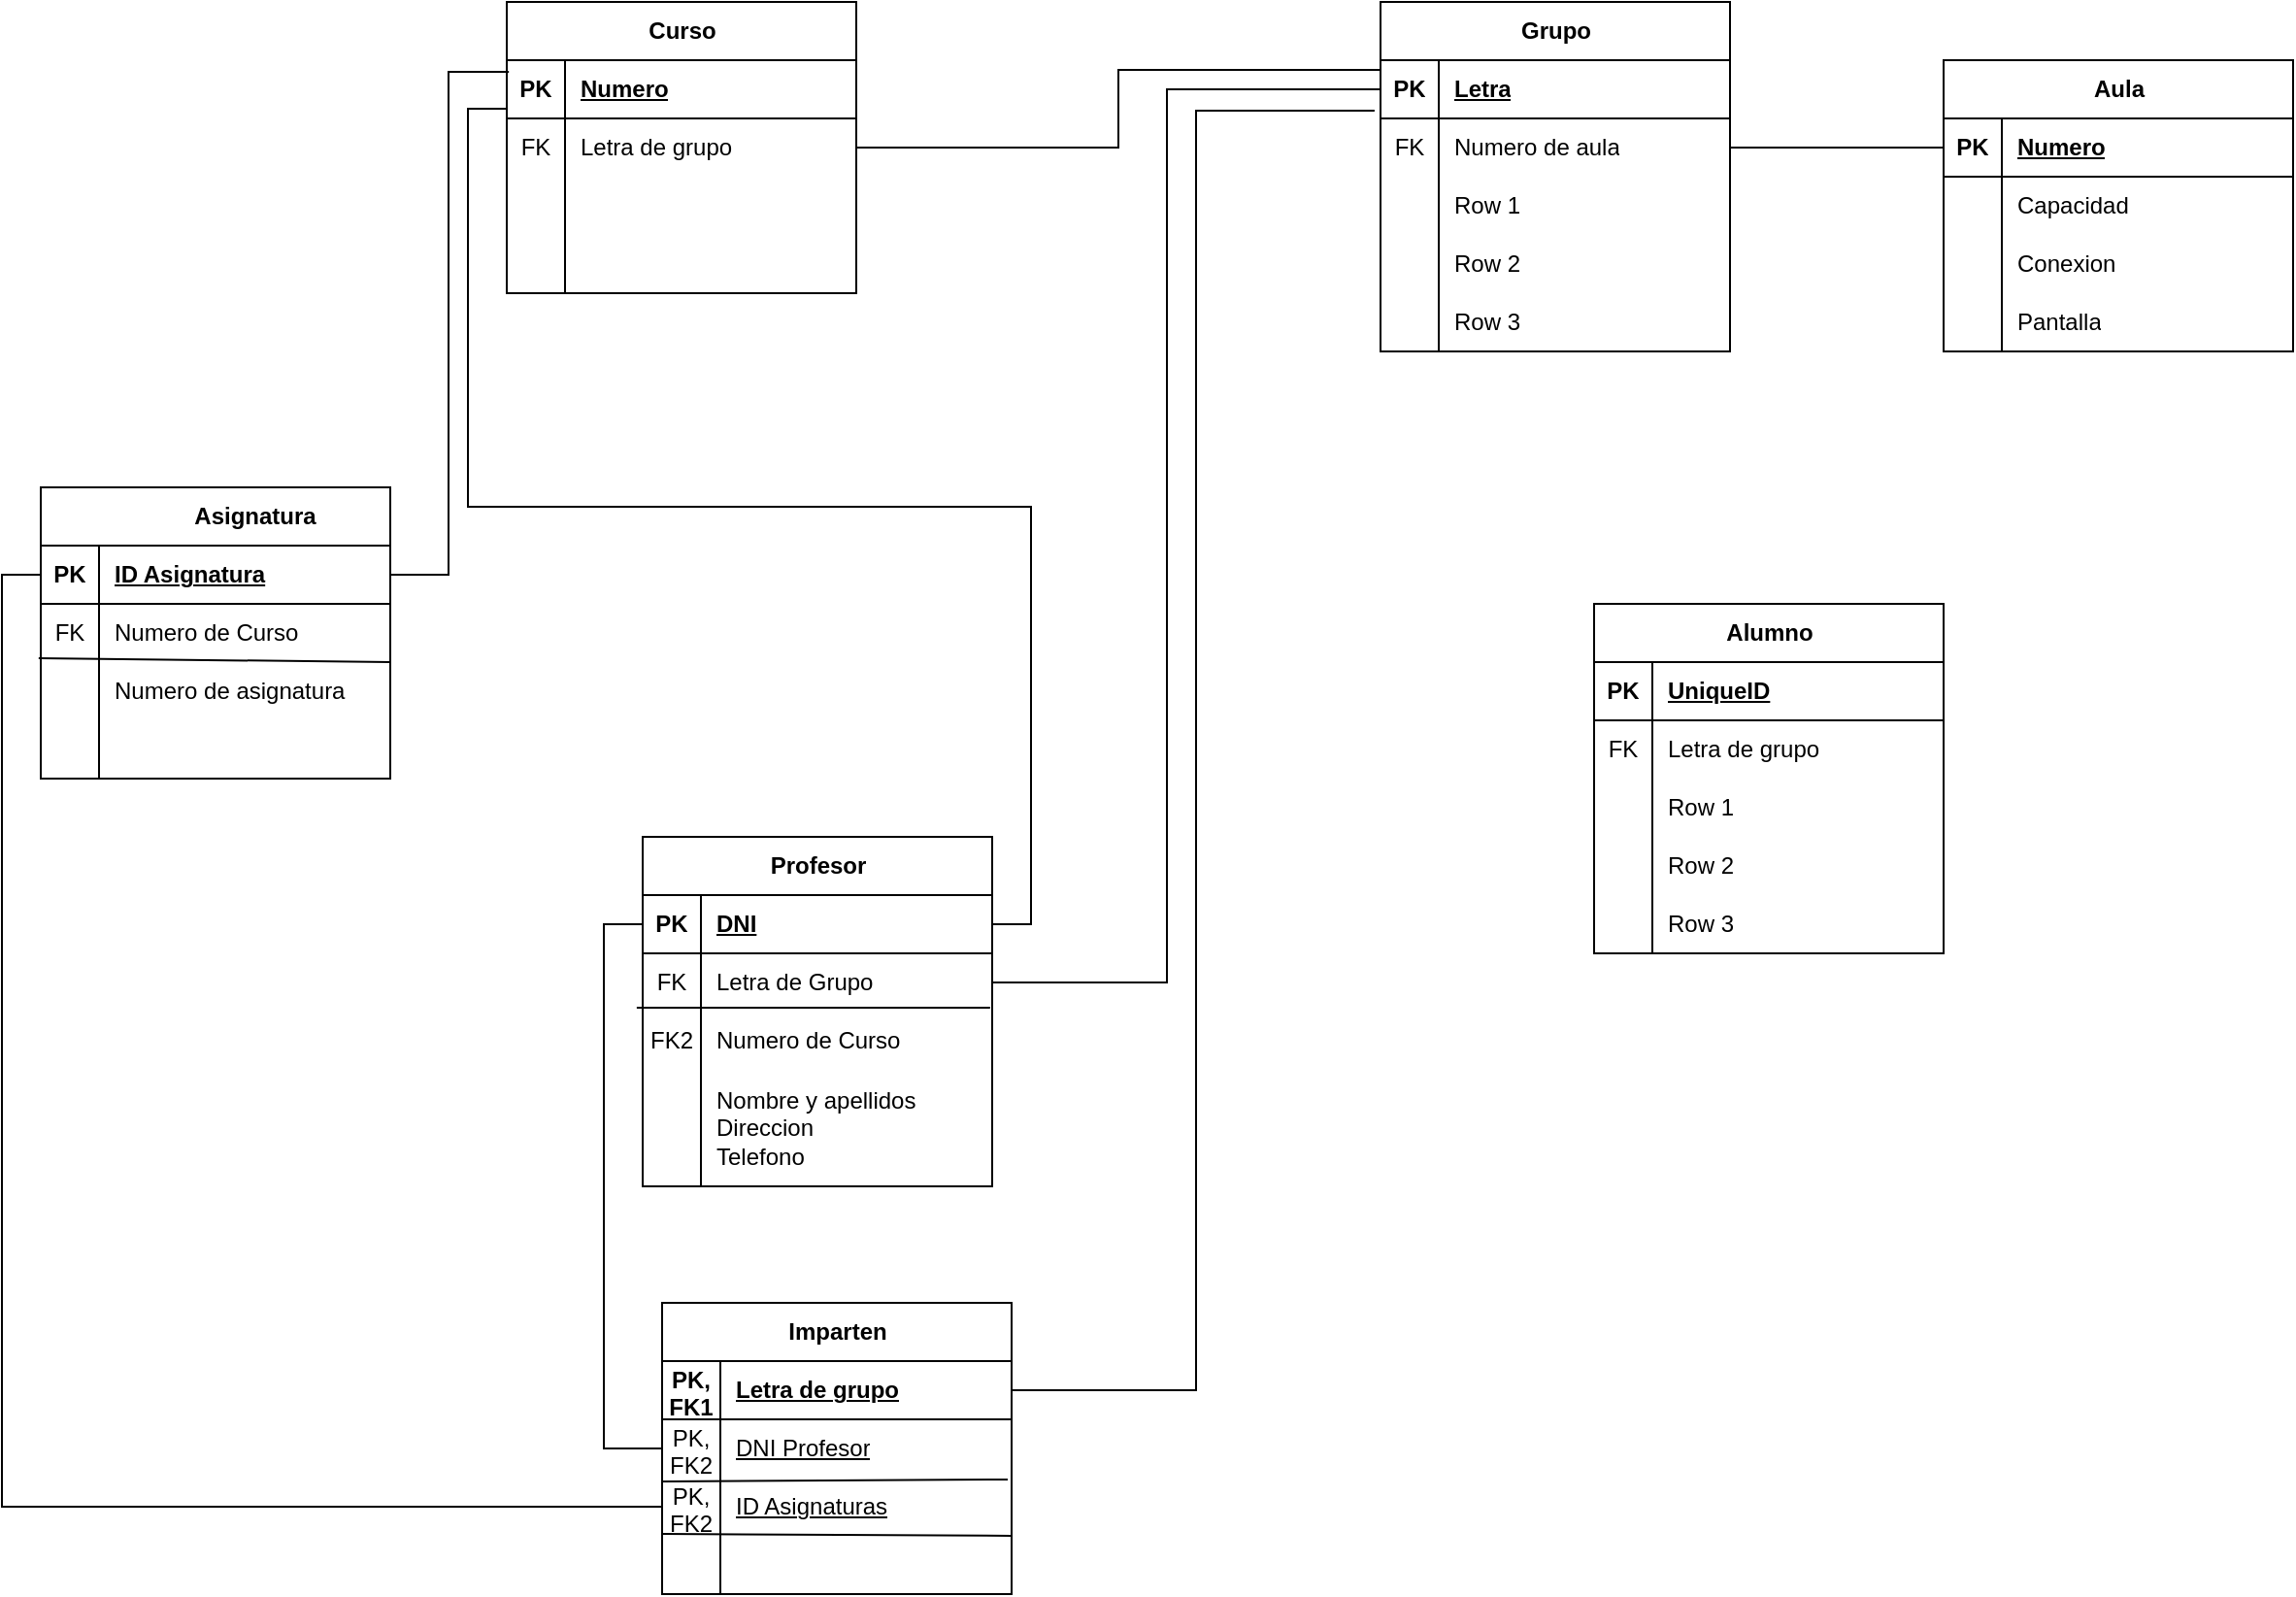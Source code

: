 <mxfile version="22.0.8" type="github">
  <diagram name="Page-1" id="klOLATzVOazu2ZO2MSHW">
    <mxGraphModel dx="1364" dy="811" grid="1" gridSize="10" guides="1" tooltips="1" connect="1" arrows="1" fold="1" page="1" pageScale="1" pageWidth="850" pageHeight="1100" math="0" shadow="0">
      <root>
        <mxCell id="0" />
        <mxCell id="1" parent="0" />
        <mxCell id="4rMpqyuq-Y3Nx8-3l62x-14" value="Curso" style="shape=table;startSize=30;container=1;collapsible=1;childLayout=tableLayout;fixedRows=1;rowLines=0;fontStyle=1;align=center;resizeLast=1;html=1;" vertex="1" parent="1">
          <mxGeometry x="310" y="100" width="180" height="150" as="geometry" />
        </mxCell>
        <mxCell id="4rMpqyuq-Y3Nx8-3l62x-15" value="" style="shape=tableRow;horizontal=0;startSize=0;swimlaneHead=0;swimlaneBody=0;fillColor=none;collapsible=0;dropTarget=0;points=[[0,0.5],[1,0.5]];portConstraint=eastwest;top=0;left=0;right=0;bottom=1;" vertex="1" parent="4rMpqyuq-Y3Nx8-3l62x-14">
          <mxGeometry y="30" width="180" height="30" as="geometry" />
        </mxCell>
        <mxCell id="4rMpqyuq-Y3Nx8-3l62x-16" value="PK" style="shape=partialRectangle;connectable=0;fillColor=none;top=0;left=0;bottom=0;right=0;fontStyle=1;overflow=hidden;whiteSpace=wrap;html=1;" vertex="1" parent="4rMpqyuq-Y3Nx8-3l62x-15">
          <mxGeometry width="30" height="30" as="geometry">
            <mxRectangle width="30" height="30" as="alternateBounds" />
          </mxGeometry>
        </mxCell>
        <mxCell id="4rMpqyuq-Y3Nx8-3l62x-17" value="Numero" style="shape=partialRectangle;connectable=0;fillColor=none;top=0;left=0;bottom=0;right=0;align=left;spacingLeft=6;fontStyle=5;overflow=hidden;whiteSpace=wrap;html=1;" vertex="1" parent="4rMpqyuq-Y3Nx8-3l62x-15">
          <mxGeometry x="30" width="150" height="30" as="geometry">
            <mxRectangle width="150" height="30" as="alternateBounds" />
          </mxGeometry>
        </mxCell>
        <mxCell id="4rMpqyuq-Y3Nx8-3l62x-18" value="" style="shape=tableRow;horizontal=0;startSize=0;swimlaneHead=0;swimlaneBody=0;fillColor=none;collapsible=0;dropTarget=0;points=[[0,0.5],[1,0.5]];portConstraint=eastwest;top=0;left=0;right=0;bottom=0;" vertex="1" parent="4rMpqyuq-Y3Nx8-3l62x-14">
          <mxGeometry y="60" width="180" height="30" as="geometry" />
        </mxCell>
        <mxCell id="4rMpqyuq-Y3Nx8-3l62x-19" value="FK" style="shape=partialRectangle;connectable=0;fillColor=none;top=0;left=0;bottom=0;right=0;editable=1;overflow=hidden;whiteSpace=wrap;html=1;" vertex="1" parent="4rMpqyuq-Y3Nx8-3l62x-18">
          <mxGeometry width="30" height="30" as="geometry">
            <mxRectangle width="30" height="30" as="alternateBounds" />
          </mxGeometry>
        </mxCell>
        <mxCell id="4rMpqyuq-Y3Nx8-3l62x-20" value="Letra de grupo" style="shape=partialRectangle;connectable=0;fillColor=none;top=0;left=0;bottom=0;right=0;align=left;spacingLeft=6;overflow=hidden;whiteSpace=wrap;html=1;" vertex="1" parent="4rMpqyuq-Y3Nx8-3l62x-18">
          <mxGeometry x="30" width="150" height="30" as="geometry">
            <mxRectangle width="150" height="30" as="alternateBounds" />
          </mxGeometry>
        </mxCell>
        <mxCell id="4rMpqyuq-Y3Nx8-3l62x-21" value="" style="shape=tableRow;horizontal=0;startSize=0;swimlaneHead=0;swimlaneBody=0;fillColor=none;collapsible=0;dropTarget=0;points=[[0,0.5],[1,0.5]];portConstraint=eastwest;top=0;left=0;right=0;bottom=0;" vertex="1" parent="4rMpqyuq-Y3Nx8-3l62x-14">
          <mxGeometry y="90" width="180" height="30" as="geometry" />
        </mxCell>
        <mxCell id="4rMpqyuq-Y3Nx8-3l62x-22" value="" style="shape=partialRectangle;connectable=0;fillColor=none;top=0;left=0;bottom=0;right=0;editable=1;overflow=hidden;whiteSpace=wrap;html=1;" vertex="1" parent="4rMpqyuq-Y3Nx8-3l62x-21">
          <mxGeometry width="30" height="30" as="geometry">
            <mxRectangle width="30" height="30" as="alternateBounds" />
          </mxGeometry>
        </mxCell>
        <mxCell id="4rMpqyuq-Y3Nx8-3l62x-23" value="" style="shape=partialRectangle;connectable=0;fillColor=none;top=0;left=0;bottom=0;right=0;align=left;spacingLeft=6;overflow=hidden;whiteSpace=wrap;html=1;" vertex="1" parent="4rMpqyuq-Y3Nx8-3l62x-21">
          <mxGeometry x="30" width="150" height="30" as="geometry">
            <mxRectangle width="150" height="30" as="alternateBounds" />
          </mxGeometry>
        </mxCell>
        <mxCell id="4rMpqyuq-Y3Nx8-3l62x-24" value="" style="shape=tableRow;horizontal=0;startSize=0;swimlaneHead=0;swimlaneBody=0;fillColor=none;collapsible=0;dropTarget=0;points=[[0,0.5],[1,0.5]];portConstraint=eastwest;top=0;left=0;right=0;bottom=0;" vertex="1" parent="4rMpqyuq-Y3Nx8-3l62x-14">
          <mxGeometry y="120" width="180" height="30" as="geometry" />
        </mxCell>
        <mxCell id="4rMpqyuq-Y3Nx8-3l62x-25" value="" style="shape=partialRectangle;connectable=0;fillColor=none;top=0;left=0;bottom=0;right=0;editable=1;overflow=hidden;whiteSpace=wrap;html=1;" vertex="1" parent="4rMpqyuq-Y3Nx8-3l62x-24">
          <mxGeometry width="30" height="30" as="geometry">
            <mxRectangle width="30" height="30" as="alternateBounds" />
          </mxGeometry>
        </mxCell>
        <mxCell id="4rMpqyuq-Y3Nx8-3l62x-26" value="" style="shape=partialRectangle;connectable=0;fillColor=none;top=0;left=0;bottom=0;right=0;align=left;spacingLeft=6;overflow=hidden;whiteSpace=wrap;html=1;" vertex="1" parent="4rMpqyuq-Y3Nx8-3l62x-24">
          <mxGeometry x="30" width="150" height="30" as="geometry">
            <mxRectangle width="150" height="30" as="alternateBounds" />
          </mxGeometry>
        </mxCell>
        <mxCell id="4rMpqyuq-Y3Nx8-3l62x-1" value="&lt;blockquote style=&quot;margin: 0 0 0 40px; border: none; padding: 0px;&quot;&gt;Asignatura&lt;/blockquote&gt;" style="shape=table;startSize=30;container=1;collapsible=1;childLayout=tableLayout;fixedRows=1;rowLines=0;fontStyle=1;align=center;resizeLast=1;html=1;" vertex="1" parent="1">
          <mxGeometry x="70" y="350" width="180" height="150" as="geometry" />
        </mxCell>
        <mxCell id="4rMpqyuq-Y3Nx8-3l62x-2" value="" style="shape=tableRow;horizontal=0;startSize=0;swimlaneHead=0;swimlaneBody=0;fillColor=none;collapsible=0;dropTarget=0;points=[[0,0.5],[1,0.5]];portConstraint=eastwest;top=0;left=0;right=0;bottom=1;" vertex="1" parent="4rMpqyuq-Y3Nx8-3l62x-1">
          <mxGeometry y="30" width="180" height="30" as="geometry" />
        </mxCell>
        <mxCell id="4rMpqyuq-Y3Nx8-3l62x-3" value="PK" style="shape=partialRectangle;connectable=0;fillColor=none;top=0;left=0;bottom=0;right=0;fontStyle=1;overflow=hidden;whiteSpace=wrap;html=1;" vertex="1" parent="4rMpqyuq-Y3Nx8-3l62x-2">
          <mxGeometry width="30" height="30" as="geometry">
            <mxRectangle width="30" height="30" as="alternateBounds" />
          </mxGeometry>
        </mxCell>
        <mxCell id="4rMpqyuq-Y3Nx8-3l62x-4" value="ID Asignatura" style="shape=partialRectangle;connectable=0;fillColor=none;top=0;left=0;bottom=0;right=0;align=left;spacingLeft=6;fontStyle=5;overflow=hidden;whiteSpace=wrap;html=1;" vertex="1" parent="4rMpqyuq-Y3Nx8-3l62x-2">
          <mxGeometry x="30" width="150" height="30" as="geometry">
            <mxRectangle width="150" height="30" as="alternateBounds" />
          </mxGeometry>
        </mxCell>
        <mxCell id="4rMpqyuq-Y3Nx8-3l62x-5" value="" style="shape=tableRow;horizontal=0;startSize=0;swimlaneHead=0;swimlaneBody=0;fillColor=none;collapsible=0;dropTarget=0;points=[[0,0.5],[1,0.5]];portConstraint=eastwest;top=0;left=0;right=0;bottom=0;" vertex="1" parent="4rMpqyuq-Y3Nx8-3l62x-1">
          <mxGeometry y="60" width="180" height="30" as="geometry" />
        </mxCell>
        <mxCell id="4rMpqyuq-Y3Nx8-3l62x-6" value="FK" style="shape=partialRectangle;connectable=0;fillColor=none;top=0;left=0;bottom=0;right=0;editable=1;overflow=hidden;whiteSpace=wrap;html=1;" vertex="1" parent="4rMpqyuq-Y3Nx8-3l62x-5">
          <mxGeometry width="30" height="30" as="geometry">
            <mxRectangle width="30" height="30" as="alternateBounds" />
          </mxGeometry>
        </mxCell>
        <mxCell id="4rMpqyuq-Y3Nx8-3l62x-7" value="Numero de Curso" style="shape=partialRectangle;connectable=0;fillColor=none;top=0;left=0;bottom=0;right=0;align=left;spacingLeft=6;overflow=hidden;whiteSpace=wrap;html=1;" vertex="1" parent="4rMpqyuq-Y3Nx8-3l62x-5">
          <mxGeometry x="30" width="150" height="30" as="geometry">
            <mxRectangle width="150" height="30" as="alternateBounds" />
          </mxGeometry>
        </mxCell>
        <mxCell id="4rMpqyuq-Y3Nx8-3l62x-8" value="" style="shape=tableRow;horizontal=0;startSize=0;swimlaneHead=0;swimlaneBody=0;fillColor=none;collapsible=0;dropTarget=0;points=[[0,0.5],[1,0.5]];portConstraint=eastwest;top=0;left=0;right=0;bottom=0;" vertex="1" parent="4rMpqyuq-Y3Nx8-3l62x-1">
          <mxGeometry y="90" width="180" height="30" as="geometry" />
        </mxCell>
        <mxCell id="4rMpqyuq-Y3Nx8-3l62x-9" value="" style="shape=partialRectangle;connectable=0;fillColor=none;top=0;left=0;bottom=0;right=0;editable=1;overflow=hidden;whiteSpace=wrap;html=1;" vertex="1" parent="4rMpqyuq-Y3Nx8-3l62x-8">
          <mxGeometry width="30" height="30" as="geometry">
            <mxRectangle width="30" height="30" as="alternateBounds" />
          </mxGeometry>
        </mxCell>
        <mxCell id="4rMpqyuq-Y3Nx8-3l62x-10" value="Numero de asignatura" style="shape=partialRectangle;connectable=0;fillColor=none;top=0;left=0;bottom=0;right=0;align=left;spacingLeft=6;overflow=hidden;whiteSpace=wrap;html=1;" vertex="1" parent="4rMpqyuq-Y3Nx8-3l62x-8">
          <mxGeometry x="30" width="150" height="30" as="geometry">
            <mxRectangle width="150" height="30" as="alternateBounds" />
          </mxGeometry>
        </mxCell>
        <mxCell id="4rMpqyuq-Y3Nx8-3l62x-11" value="" style="shape=tableRow;horizontal=0;startSize=0;swimlaneHead=0;swimlaneBody=0;fillColor=none;collapsible=0;dropTarget=0;points=[[0,0.5],[1,0.5]];portConstraint=eastwest;top=0;left=0;right=0;bottom=0;" vertex="1" parent="4rMpqyuq-Y3Nx8-3l62x-1">
          <mxGeometry y="120" width="180" height="30" as="geometry" />
        </mxCell>
        <mxCell id="4rMpqyuq-Y3Nx8-3l62x-12" value="" style="shape=partialRectangle;connectable=0;fillColor=none;top=0;left=0;bottom=0;right=0;editable=1;overflow=hidden;whiteSpace=wrap;html=1;" vertex="1" parent="4rMpqyuq-Y3Nx8-3l62x-11">
          <mxGeometry width="30" height="30" as="geometry">
            <mxRectangle width="30" height="30" as="alternateBounds" />
          </mxGeometry>
        </mxCell>
        <mxCell id="4rMpqyuq-Y3Nx8-3l62x-13" value="" style="shape=partialRectangle;connectable=0;fillColor=none;top=0;left=0;bottom=0;right=0;align=left;spacingLeft=6;overflow=hidden;whiteSpace=wrap;html=1;" vertex="1" parent="4rMpqyuq-Y3Nx8-3l62x-11">
          <mxGeometry x="30" width="150" height="30" as="geometry">
            <mxRectangle width="150" height="30" as="alternateBounds" />
          </mxGeometry>
        </mxCell>
        <mxCell id="4rMpqyuq-Y3Nx8-3l62x-27" value="" style="endArrow=none;html=1;rounded=0;exitX=-0.006;exitY=-0.067;exitDx=0;exitDy=0;exitPerimeter=0;entryX=1;entryY=0;entryDx=0;entryDy=0;entryPerimeter=0;" edge="1" parent="4rMpqyuq-Y3Nx8-3l62x-1" source="4rMpqyuq-Y3Nx8-3l62x-8" target="4rMpqyuq-Y3Nx8-3l62x-8">
          <mxGeometry width="50" height="50" relative="1" as="geometry">
            <mxPoint x="-140" y="-20" as="sourcePoint" />
            <mxPoint x="-90" y="-70" as="targetPoint" />
          </mxGeometry>
        </mxCell>
        <mxCell id="4rMpqyuq-Y3Nx8-3l62x-29" style="edgeStyle=orthogonalEdgeStyle;rounded=0;orthogonalLoop=1;jettySize=auto;html=1;endArrow=none;endFill=0;entryX=0.006;entryY=0.2;entryDx=0;entryDy=0;entryPerimeter=0;" edge="1" parent="1" source="4rMpqyuq-Y3Nx8-3l62x-2" target="4rMpqyuq-Y3Nx8-3l62x-15">
          <mxGeometry relative="1" as="geometry">
            <mxPoint x="150" y="120" as="targetPoint" />
          </mxGeometry>
        </mxCell>
        <mxCell id="4rMpqyuq-Y3Nx8-3l62x-30" value="Profesor" style="shape=table;startSize=30;container=1;collapsible=1;childLayout=tableLayout;fixedRows=1;rowLines=0;fontStyle=1;align=center;resizeLast=1;html=1;" vertex="1" parent="1">
          <mxGeometry x="380" y="530" width="180" height="180" as="geometry" />
        </mxCell>
        <mxCell id="4rMpqyuq-Y3Nx8-3l62x-31" value="" style="shape=tableRow;horizontal=0;startSize=0;swimlaneHead=0;swimlaneBody=0;fillColor=none;collapsible=0;dropTarget=0;points=[[0,0.5],[1,0.5]];portConstraint=eastwest;top=0;left=0;right=0;bottom=1;" vertex="1" parent="4rMpqyuq-Y3Nx8-3l62x-30">
          <mxGeometry y="30" width="180" height="30" as="geometry" />
        </mxCell>
        <mxCell id="4rMpqyuq-Y3Nx8-3l62x-32" value="PK" style="shape=partialRectangle;connectable=0;fillColor=none;top=0;left=0;bottom=0;right=0;fontStyle=1;overflow=hidden;whiteSpace=wrap;html=1;" vertex="1" parent="4rMpqyuq-Y3Nx8-3l62x-31">
          <mxGeometry width="30" height="30" as="geometry">
            <mxRectangle width="30" height="30" as="alternateBounds" />
          </mxGeometry>
        </mxCell>
        <mxCell id="4rMpqyuq-Y3Nx8-3l62x-33" value="DNI" style="shape=partialRectangle;connectable=0;fillColor=none;top=0;left=0;bottom=0;right=0;align=left;spacingLeft=6;fontStyle=5;overflow=hidden;whiteSpace=wrap;html=1;" vertex="1" parent="4rMpqyuq-Y3Nx8-3l62x-31">
          <mxGeometry x="30" width="150" height="30" as="geometry">
            <mxRectangle width="150" height="30" as="alternateBounds" />
          </mxGeometry>
        </mxCell>
        <mxCell id="4rMpqyuq-Y3Nx8-3l62x-34" value="" style="shape=tableRow;horizontal=0;startSize=0;swimlaneHead=0;swimlaneBody=0;fillColor=none;collapsible=0;dropTarget=0;points=[[0,0.5],[1,0.5]];portConstraint=eastwest;top=0;left=0;right=0;bottom=0;" vertex="1" parent="4rMpqyuq-Y3Nx8-3l62x-30">
          <mxGeometry y="60" width="180" height="30" as="geometry" />
        </mxCell>
        <mxCell id="4rMpqyuq-Y3Nx8-3l62x-35" value="FK" style="shape=partialRectangle;connectable=0;fillColor=none;top=0;left=0;bottom=0;right=0;editable=1;overflow=hidden;whiteSpace=wrap;html=1;" vertex="1" parent="4rMpqyuq-Y3Nx8-3l62x-34">
          <mxGeometry width="30" height="30" as="geometry">
            <mxRectangle width="30" height="30" as="alternateBounds" />
          </mxGeometry>
        </mxCell>
        <mxCell id="4rMpqyuq-Y3Nx8-3l62x-36" value="Letra de Grupo" style="shape=partialRectangle;connectable=0;fillColor=none;top=0;left=0;bottom=0;right=0;align=left;spacingLeft=6;overflow=hidden;whiteSpace=wrap;html=1;" vertex="1" parent="4rMpqyuq-Y3Nx8-3l62x-34">
          <mxGeometry x="30" width="150" height="30" as="geometry">
            <mxRectangle width="150" height="30" as="alternateBounds" />
          </mxGeometry>
        </mxCell>
        <mxCell id="4rMpqyuq-Y3Nx8-3l62x-37" value="" style="shape=tableRow;horizontal=0;startSize=0;swimlaneHead=0;swimlaneBody=0;fillColor=none;collapsible=0;dropTarget=0;points=[[0,0.5],[1,0.5]];portConstraint=eastwest;top=0;left=0;right=0;bottom=0;" vertex="1" parent="4rMpqyuq-Y3Nx8-3l62x-30">
          <mxGeometry y="90" width="180" height="30" as="geometry" />
        </mxCell>
        <mxCell id="4rMpqyuq-Y3Nx8-3l62x-38" value="FK2" style="shape=partialRectangle;connectable=0;fillColor=none;top=0;left=0;bottom=0;right=0;editable=1;overflow=hidden;whiteSpace=wrap;html=1;" vertex="1" parent="4rMpqyuq-Y3Nx8-3l62x-37">
          <mxGeometry width="30" height="30" as="geometry">
            <mxRectangle width="30" height="30" as="alternateBounds" />
          </mxGeometry>
        </mxCell>
        <mxCell id="4rMpqyuq-Y3Nx8-3l62x-39" value="Numero de Curso" style="shape=partialRectangle;connectable=0;fillColor=none;top=0;left=0;bottom=0;right=0;align=left;spacingLeft=6;overflow=hidden;whiteSpace=wrap;html=1;" vertex="1" parent="4rMpqyuq-Y3Nx8-3l62x-37">
          <mxGeometry x="30" width="150" height="30" as="geometry">
            <mxRectangle width="150" height="30" as="alternateBounds" />
          </mxGeometry>
        </mxCell>
        <mxCell id="4rMpqyuq-Y3Nx8-3l62x-40" value="" style="shape=tableRow;horizontal=0;startSize=0;swimlaneHead=0;swimlaneBody=0;fillColor=none;collapsible=0;dropTarget=0;points=[[0,0.5],[1,0.5]];portConstraint=eastwest;top=0;left=0;right=0;bottom=0;" vertex="1" parent="4rMpqyuq-Y3Nx8-3l62x-30">
          <mxGeometry y="120" width="180" height="60" as="geometry" />
        </mxCell>
        <mxCell id="4rMpqyuq-Y3Nx8-3l62x-41" value="" style="shape=partialRectangle;connectable=0;fillColor=none;top=0;left=0;bottom=0;right=0;editable=1;overflow=hidden;whiteSpace=wrap;html=1;" vertex="1" parent="4rMpqyuq-Y3Nx8-3l62x-40">
          <mxGeometry width="30" height="60" as="geometry">
            <mxRectangle width="30" height="60" as="alternateBounds" />
          </mxGeometry>
        </mxCell>
        <mxCell id="4rMpqyuq-Y3Nx8-3l62x-42" value="Nombre y apellidos&lt;br&gt;Direccion&lt;br style=&quot;border-color: var(--border-color);&quot;&gt;Telefono" style="shape=partialRectangle;connectable=0;fillColor=none;top=0;left=0;bottom=0;right=0;align=left;spacingLeft=6;overflow=hidden;whiteSpace=wrap;html=1;" vertex="1" parent="4rMpqyuq-Y3Nx8-3l62x-40">
          <mxGeometry x="30" width="150" height="60" as="geometry">
            <mxRectangle width="150" height="60" as="alternateBounds" />
          </mxGeometry>
        </mxCell>
        <mxCell id="4rMpqyuq-Y3Nx8-3l62x-72" value="" style="endArrow=none;html=1;rounded=0;exitX=-0.017;exitY=0.933;exitDx=0;exitDy=0;exitPerimeter=0;entryX=0.994;entryY=0.933;entryDx=0;entryDy=0;entryPerimeter=0;" edge="1" parent="4rMpqyuq-Y3Nx8-3l62x-30" source="4rMpqyuq-Y3Nx8-3l62x-34" target="4rMpqyuq-Y3Nx8-3l62x-34">
          <mxGeometry width="50" height="50" relative="1" as="geometry">
            <mxPoint x="50" y="-90" as="sourcePoint" />
            <mxPoint x="100" y="-140" as="targetPoint" />
          </mxGeometry>
        </mxCell>
        <mxCell id="4rMpqyuq-Y3Nx8-3l62x-57" style="edgeStyle=orthogonalEdgeStyle;rounded=0;orthogonalLoop=1;jettySize=auto;html=1;entryX=1;entryY=0.5;entryDx=0;entryDy=0;endArrow=none;endFill=0;exitX=0;exitY=0.833;exitDx=0;exitDy=0;exitPerimeter=0;" edge="1" parent="1" source="4rMpqyuq-Y3Nx8-3l62x-15" target="4rMpqyuq-Y3Nx8-3l62x-31">
          <mxGeometry relative="1" as="geometry">
            <mxPoint x="550" y="375" as="sourcePoint" />
          </mxGeometry>
        </mxCell>
        <mxCell id="4rMpqyuq-Y3Nx8-3l62x-58" value="Grupo" style="shape=table;startSize=30;container=1;collapsible=1;childLayout=tableLayout;fixedRows=1;rowLines=0;fontStyle=1;align=center;resizeLast=1;html=1;" vertex="1" parent="1">
          <mxGeometry x="760" y="100" width="180" height="180" as="geometry" />
        </mxCell>
        <mxCell id="4rMpqyuq-Y3Nx8-3l62x-59" value="" style="shape=tableRow;horizontal=0;startSize=0;swimlaneHead=0;swimlaneBody=0;fillColor=none;collapsible=0;dropTarget=0;points=[[0,0.5],[1,0.5]];portConstraint=eastwest;top=0;left=0;right=0;bottom=1;" vertex="1" parent="4rMpqyuq-Y3Nx8-3l62x-58">
          <mxGeometry y="30" width="180" height="30" as="geometry" />
        </mxCell>
        <mxCell id="4rMpqyuq-Y3Nx8-3l62x-60" value="PK" style="shape=partialRectangle;connectable=0;fillColor=none;top=0;left=0;bottom=0;right=0;fontStyle=1;overflow=hidden;whiteSpace=wrap;html=1;" vertex="1" parent="4rMpqyuq-Y3Nx8-3l62x-59">
          <mxGeometry width="30" height="30" as="geometry">
            <mxRectangle width="30" height="30" as="alternateBounds" />
          </mxGeometry>
        </mxCell>
        <mxCell id="4rMpqyuq-Y3Nx8-3l62x-61" value="Letra" style="shape=partialRectangle;connectable=0;fillColor=none;top=0;left=0;bottom=0;right=0;align=left;spacingLeft=6;fontStyle=5;overflow=hidden;whiteSpace=wrap;html=1;" vertex="1" parent="4rMpqyuq-Y3Nx8-3l62x-59">
          <mxGeometry x="30" width="150" height="30" as="geometry">
            <mxRectangle width="150" height="30" as="alternateBounds" />
          </mxGeometry>
        </mxCell>
        <mxCell id="4rMpqyuq-Y3Nx8-3l62x-119" value="" style="shape=tableRow;horizontal=0;startSize=0;swimlaneHead=0;swimlaneBody=0;fillColor=none;collapsible=0;dropTarget=0;points=[[0,0.5],[1,0.5]];portConstraint=eastwest;top=0;left=0;right=0;bottom=0;" vertex="1" parent="4rMpqyuq-Y3Nx8-3l62x-58">
          <mxGeometry y="60" width="180" height="30" as="geometry" />
        </mxCell>
        <mxCell id="4rMpqyuq-Y3Nx8-3l62x-120" value="FK" style="shape=partialRectangle;connectable=0;fillColor=none;top=0;left=0;bottom=0;right=0;fontStyle=0;overflow=hidden;whiteSpace=wrap;html=1;" vertex="1" parent="4rMpqyuq-Y3Nx8-3l62x-119">
          <mxGeometry width="30" height="30" as="geometry">
            <mxRectangle width="30" height="30" as="alternateBounds" />
          </mxGeometry>
        </mxCell>
        <mxCell id="4rMpqyuq-Y3Nx8-3l62x-121" value="Numero de aula" style="shape=partialRectangle;connectable=0;fillColor=none;top=0;left=0;bottom=0;right=0;align=left;spacingLeft=6;fontStyle=0;overflow=hidden;whiteSpace=wrap;html=1;" vertex="1" parent="4rMpqyuq-Y3Nx8-3l62x-119">
          <mxGeometry x="30" width="150" height="30" as="geometry">
            <mxRectangle width="150" height="30" as="alternateBounds" />
          </mxGeometry>
        </mxCell>
        <mxCell id="4rMpqyuq-Y3Nx8-3l62x-62" value="" style="shape=tableRow;horizontal=0;startSize=0;swimlaneHead=0;swimlaneBody=0;fillColor=none;collapsible=0;dropTarget=0;points=[[0,0.5],[1,0.5]];portConstraint=eastwest;top=0;left=0;right=0;bottom=0;" vertex="1" parent="4rMpqyuq-Y3Nx8-3l62x-58">
          <mxGeometry y="90" width="180" height="30" as="geometry" />
        </mxCell>
        <mxCell id="4rMpqyuq-Y3Nx8-3l62x-63" value="" style="shape=partialRectangle;connectable=0;fillColor=none;top=0;left=0;bottom=0;right=0;editable=1;overflow=hidden;whiteSpace=wrap;html=1;" vertex="1" parent="4rMpqyuq-Y3Nx8-3l62x-62">
          <mxGeometry width="30" height="30" as="geometry">
            <mxRectangle width="30" height="30" as="alternateBounds" />
          </mxGeometry>
        </mxCell>
        <mxCell id="4rMpqyuq-Y3Nx8-3l62x-64" value="Row 1" style="shape=partialRectangle;connectable=0;fillColor=none;top=0;left=0;bottom=0;right=0;align=left;spacingLeft=6;overflow=hidden;whiteSpace=wrap;html=1;" vertex="1" parent="4rMpqyuq-Y3Nx8-3l62x-62">
          <mxGeometry x="30" width="150" height="30" as="geometry">
            <mxRectangle width="150" height="30" as="alternateBounds" />
          </mxGeometry>
        </mxCell>
        <mxCell id="4rMpqyuq-Y3Nx8-3l62x-65" value="" style="shape=tableRow;horizontal=0;startSize=0;swimlaneHead=0;swimlaneBody=0;fillColor=none;collapsible=0;dropTarget=0;points=[[0,0.5],[1,0.5]];portConstraint=eastwest;top=0;left=0;right=0;bottom=0;" vertex="1" parent="4rMpqyuq-Y3Nx8-3l62x-58">
          <mxGeometry y="120" width="180" height="30" as="geometry" />
        </mxCell>
        <mxCell id="4rMpqyuq-Y3Nx8-3l62x-66" value="" style="shape=partialRectangle;connectable=0;fillColor=none;top=0;left=0;bottom=0;right=0;editable=1;overflow=hidden;whiteSpace=wrap;html=1;" vertex="1" parent="4rMpqyuq-Y3Nx8-3l62x-65">
          <mxGeometry width="30" height="30" as="geometry">
            <mxRectangle width="30" height="30" as="alternateBounds" />
          </mxGeometry>
        </mxCell>
        <mxCell id="4rMpqyuq-Y3Nx8-3l62x-67" value="Row 2" style="shape=partialRectangle;connectable=0;fillColor=none;top=0;left=0;bottom=0;right=0;align=left;spacingLeft=6;overflow=hidden;whiteSpace=wrap;html=1;" vertex="1" parent="4rMpqyuq-Y3Nx8-3l62x-65">
          <mxGeometry x="30" width="150" height="30" as="geometry">
            <mxRectangle width="150" height="30" as="alternateBounds" />
          </mxGeometry>
        </mxCell>
        <mxCell id="4rMpqyuq-Y3Nx8-3l62x-68" value="" style="shape=tableRow;horizontal=0;startSize=0;swimlaneHead=0;swimlaneBody=0;fillColor=none;collapsible=0;dropTarget=0;points=[[0,0.5],[1,0.5]];portConstraint=eastwest;top=0;left=0;right=0;bottom=0;" vertex="1" parent="4rMpqyuq-Y3Nx8-3l62x-58">
          <mxGeometry y="150" width="180" height="30" as="geometry" />
        </mxCell>
        <mxCell id="4rMpqyuq-Y3Nx8-3l62x-69" value="" style="shape=partialRectangle;connectable=0;fillColor=none;top=0;left=0;bottom=0;right=0;editable=1;overflow=hidden;whiteSpace=wrap;html=1;" vertex="1" parent="4rMpqyuq-Y3Nx8-3l62x-68">
          <mxGeometry width="30" height="30" as="geometry">
            <mxRectangle width="30" height="30" as="alternateBounds" />
          </mxGeometry>
        </mxCell>
        <mxCell id="4rMpqyuq-Y3Nx8-3l62x-70" value="Row 3" style="shape=partialRectangle;connectable=0;fillColor=none;top=0;left=0;bottom=0;right=0;align=left;spacingLeft=6;overflow=hidden;whiteSpace=wrap;html=1;" vertex="1" parent="4rMpqyuq-Y3Nx8-3l62x-68">
          <mxGeometry x="30" width="150" height="30" as="geometry">
            <mxRectangle width="150" height="30" as="alternateBounds" />
          </mxGeometry>
        </mxCell>
        <mxCell id="4rMpqyuq-Y3Nx8-3l62x-71" style="edgeStyle=orthogonalEdgeStyle;rounded=0;orthogonalLoop=1;jettySize=auto;html=1;endArrow=none;endFill=0;entryX=1;entryY=0.5;entryDx=0;entryDy=0;exitX=0;exitY=0.167;exitDx=0;exitDy=0;exitPerimeter=0;" edge="1" parent="1" source="4rMpqyuq-Y3Nx8-3l62x-59" target="4rMpqyuq-Y3Nx8-3l62x-18">
          <mxGeometry relative="1" as="geometry" />
        </mxCell>
        <mxCell id="4rMpqyuq-Y3Nx8-3l62x-73" style="edgeStyle=orthogonalEdgeStyle;rounded=0;orthogonalLoop=1;jettySize=auto;html=1;endArrow=none;endFill=0;" edge="1" parent="1" source="4rMpqyuq-Y3Nx8-3l62x-34" target="4rMpqyuq-Y3Nx8-3l62x-59">
          <mxGeometry relative="1" as="geometry">
            <Array as="points">
              <mxPoint x="650" y="605" />
              <mxPoint x="650" y="145" />
            </Array>
          </mxGeometry>
        </mxCell>
        <mxCell id="4rMpqyuq-Y3Nx8-3l62x-74" value="Imparten" style="shape=table;startSize=30;container=1;collapsible=1;childLayout=tableLayout;fixedRows=1;rowLines=0;fontStyle=1;align=center;resizeLast=1;html=1;" vertex="1" parent="1">
          <mxGeometry x="390" y="770" width="180" height="150" as="geometry" />
        </mxCell>
        <mxCell id="4rMpqyuq-Y3Nx8-3l62x-75" value="" style="shape=tableRow;horizontal=0;startSize=0;swimlaneHead=0;swimlaneBody=0;fillColor=none;collapsible=0;dropTarget=0;points=[[0,0.5],[1,0.5]];portConstraint=eastwest;top=0;left=0;right=0;bottom=1;" vertex="1" parent="4rMpqyuq-Y3Nx8-3l62x-74">
          <mxGeometry y="30" width="180" height="30" as="geometry" />
        </mxCell>
        <mxCell id="4rMpqyuq-Y3Nx8-3l62x-76" value="PK, FK1" style="shape=partialRectangle;connectable=0;fillColor=none;top=0;left=0;bottom=0;right=0;fontStyle=1;overflow=hidden;whiteSpace=wrap;html=1;" vertex="1" parent="4rMpqyuq-Y3Nx8-3l62x-75">
          <mxGeometry width="30" height="30" as="geometry">
            <mxRectangle width="30" height="30" as="alternateBounds" />
          </mxGeometry>
        </mxCell>
        <mxCell id="4rMpqyuq-Y3Nx8-3l62x-77" value="Letra de grupo" style="shape=partialRectangle;connectable=0;fillColor=none;top=0;left=0;bottom=0;right=0;align=left;spacingLeft=6;fontStyle=5;overflow=hidden;whiteSpace=wrap;html=1;" vertex="1" parent="4rMpqyuq-Y3Nx8-3l62x-75">
          <mxGeometry x="30" width="150" height="30" as="geometry">
            <mxRectangle width="150" height="30" as="alternateBounds" />
          </mxGeometry>
        </mxCell>
        <mxCell id="4rMpqyuq-Y3Nx8-3l62x-78" value="" style="shape=tableRow;horizontal=0;startSize=0;swimlaneHead=0;swimlaneBody=0;fillColor=none;collapsible=0;dropTarget=0;points=[[0,0.5],[1,0.5]];portConstraint=eastwest;top=0;left=0;right=0;bottom=0;" vertex="1" parent="4rMpqyuq-Y3Nx8-3l62x-74">
          <mxGeometry y="60" width="180" height="30" as="geometry" />
        </mxCell>
        <mxCell id="4rMpqyuq-Y3Nx8-3l62x-79" value="PK,&lt;br&gt;FK2" style="shape=partialRectangle;connectable=0;fillColor=none;top=0;left=0;bottom=0;right=0;editable=1;overflow=hidden;whiteSpace=wrap;html=1;" vertex="1" parent="4rMpqyuq-Y3Nx8-3l62x-78">
          <mxGeometry width="30" height="30" as="geometry">
            <mxRectangle width="30" height="30" as="alternateBounds" />
          </mxGeometry>
        </mxCell>
        <mxCell id="4rMpqyuq-Y3Nx8-3l62x-80" value="&lt;u&gt;DNI Profesor&lt;/u&gt;" style="shape=partialRectangle;connectable=0;fillColor=none;top=0;left=0;bottom=0;right=0;align=left;spacingLeft=6;overflow=hidden;whiteSpace=wrap;html=1;" vertex="1" parent="4rMpqyuq-Y3Nx8-3l62x-78">
          <mxGeometry x="30" width="150" height="30" as="geometry">
            <mxRectangle width="150" height="30" as="alternateBounds" />
          </mxGeometry>
        </mxCell>
        <mxCell id="4rMpqyuq-Y3Nx8-3l62x-81" value="" style="shape=tableRow;horizontal=0;startSize=0;swimlaneHead=0;swimlaneBody=0;fillColor=none;collapsible=0;dropTarget=0;points=[[0,0.5],[1,0.5]];portConstraint=eastwest;top=0;left=0;right=0;bottom=0;" vertex="1" parent="4rMpqyuq-Y3Nx8-3l62x-74">
          <mxGeometry y="90" width="180" height="30" as="geometry" />
        </mxCell>
        <mxCell id="4rMpqyuq-Y3Nx8-3l62x-82" value="PK,&lt;br&gt;FK2" style="shape=partialRectangle;connectable=0;fillColor=none;top=0;left=0;bottom=0;right=0;editable=1;overflow=hidden;whiteSpace=wrap;html=1;" vertex="1" parent="4rMpqyuq-Y3Nx8-3l62x-81">
          <mxGeometry width="30" height="30" as="geometry">
            <mxRectangle width="30" height="30" as="alternateBounds" />
          </mxGeometry>
        </mxCell>
        <mxCell id="4rMpqyuq-Y3Nx8-3l62x-83" value="&lt;u&gt;ID Asignaturas&lt;/u&gt;" style="shape=partialRectangle;connectable=0;fillColor=none;top=0;left=0;bottom=0;right=0;align=left;spacingLeft=6;overflow=hidden;whiteSpace=wrap;html=1;" vertex="1" parent="4rMpqyuq-Y3Nx8-3l62x-81">
          <mxGeometry x="30" width="150" height="30" as="geometry">
            <mxRectangle width="150" height="30" as="alternateBounds" />
          </mxGeometry>
        </mxCell>
        <mxCell id="4rMpqyuq-Y3Nx8-3l62x-84" value="" style="shape=tableRow;horizontal=0;startSize=0;swimlaneHead=0;swimlaneBody=0;fillColor=none;collapsible=0;dropTarget=0;points=[[0,0.5],[1,0.5]];portConstraint=eastwest;top=0;left=0;right=0;bottom=0;" vertex="1" parent="4rMpqyuq-Y3Nx8-3l62x-74">
          <mxGeometry y="120" width="180" height="30" as="geometry" />
        </mxCell>
        <mxCell id="4rMpqyuq-Y3Nx8-3l62x-85" value="" style="shape=partialRectangle;connectable=0;fillColor=none;top=0;left=0;bottom=0;right=0;editable=1;overflow=hidden;whiteSpace=wrap;html=1;" vertex="1" parent="4rMpqyuq-Y3Nx8-3l62x-84">
          <mxGeometry width="30" height="30" as="geometry">
            <mxRectangle width="30" height="30" as="alternateBounds" />
          </mxGeometry>
        </mxCell>
        <mxCell id="4rMpqyuq-Y3Nx8-3l62x-86" value="" style="shape=partialRectangle;connectable=0;fillColor=none;top=0;left=0;bottom=0;right=0;align=left;spacingLeft=6;overflow=hidden;whiteSpace=wrap;html=1;" vertex="1" parent="4rMpqyuq-Y3Nx8-3l62x-84">
          <mxGeometry x="30" width="150" height="30" as="geometry">
            <mxRectangle width="150" height="30" as="alternateBounds" />
          </mxGeometry>
        </mxCell>
        <mxCell id="4rMpqyuq-Y3Nx8-3l62x-87" value="" style="endArrow=none;html=1;rounded=0;exitX=0;exitY=0.067;exitDx=0;exitDy=0;exitPerimeter=0;entryX=0.989;entryY=0.033;entryDx=0;entryDy=0;entryPerimeter=0;" edge="1" parent="4rMpqyuq-Y3Nx8-3l62x-74" source="4rMpqyuq-Y3Nx8-3l62x-81" target="4rMpqyuq-Y3Nx8-3l62x-81">
          <mxGeometry width="50" height="50" relative="1" as="geometry">
            <mxPoint x="260" y="-210" as="sourcePoint" />
            <mxPoint x="181" y="85" as="targetPoint" />
          </mxGeometry>
        </mxCell>
        <mxCell id="4rMpqyuq-Y3Nx8-3l62x-88" value="" style="endArrow=none;html=1;rounded=0;exitX=0;exitY=-0.033;exitDx=0;exitDy=0;exitPerimeter=0;entryX=1;entryY=0;entryDx=0;entryDy=0;entryPerimeter=0;" edge="1" parent="4rMpqyuq-Y3Nx8-3l62x-74" source="4rMpqyuq-Y3Nx8-3l62x-84" target="4rMpqyuq-Y3Nx8-3l62x-84">
          <mxGeometry width="50" height="50" relative="1" as="geometry">
            <mxPoint x="260" y="-210" as="sourcePoint" />
            <mxPoint x="310" y="-260" as="targetPoint" />
          </mxGeometry>
        </mxCell>
        <mxCell id="4rMpqyuq-Y3Nx8-3l62x-89" style="edgeStyle=orthogonalEdgeStyle;rounded=0;orthogonalLoop=1;jettySize=auto;html=1;exitX=0;exitY=0.5;exitDx=0;exitDy=0;entryX=0;entryY=0.5;entryDx=0;entryDy=0;endArrow=none;endFill=0;" edge="1" parent="1" source="4rMpqyuq-Y3Nx8-3l62x-2" target="4rMpqyuq-Y3Nx8-3l62x-81">
          <mxGeometry relative="1" as="geometry">
            <mxPoint x="200" y="920" as="targetPoint" />
          </mxGeometry>
        </mxCell>
        <mxCell id="4rMpqyuq-Y3Nx8-3l62x-90" style="edgeStyle=orthogonalEdgeStyle;rounded=0;orthogonalLoop=1;jettySize=auto;html=1;entryX=0;entryY=0.5;entryDx=0;entryDy=0;exitX=0;exitY=0.5;exitDx=0;exitDy=0;endArrow=none;endFill=0;" edge="1" parent="1" source="4rMpqyuq-Y3Nx8-3l62x-31" target="4rMpqyuq-Y3Nx8-3l62x-78">
          <mxGeometry relative="1" as="geometry" />
        </mxCell>
        <mxCell id="4rMpqyuq-Y3Nx8-3l62x-91" style="edgeStyle=orthogonalEdgeStyle;rounded=0;orthogonalLoop=1;jettySize=auto;html=1;endArrow=none;endFill=0;entryX=-0.017;entryY=0.867;entryDx=0;entryDy=0;entryPerimeter=0;" edge="1" parent="1" source="4rMpqyuq-Y3Nx8-3l62x-75" target="4rMpqyuq-Y3Nx8-3l62x-59">
          <mxGeometry relative="1" as="geometry">
            <mxPoint x="730" y="180" as="targetPoint" />
          </mxGeometry>
        </mxCell>
        <mxCell id="4rMpqyuq-Y3Nx8-3l62x-122" value="Aula" style="shape=table;startSize=30;container=1;collapsible=1;childLayout=tableLayout;fixedRows=1;rowLines=0;fontStyle=1;align=center;resizeLast=1;html=1;" vertex="1" parent="1">
          <mxGeometry x="1050" y="130" width="180" height="150" as="geometry" />
        </mxCell>
        <mxCell id="4rMpqyuq-Y3Nx8-3l62x-123" value="" style="shape=tableRow;horizontal=0;startSize=0;swimlaneHead=0;swimlaneBody=0;fillColor=none;collapsible=0;dropTarget=0;points=[[0,0.5],[1,0.5]];portConstraint=eastwest;top=0;left=0;right=0;bottom=1;" vertex="1" parent="4rMpqyuq-Y3Nx8-3l62x-122">
          <mxGeometry y="30" width="180" height="30" as="geometry" />
        </mxCell>
        <mxCell id="4rMpqyuq-Y3Nx8-3l62x-124" value="PK" style="shape=partialRectangle;connectable=0;fillColor=none;top=0;left=0;bottom=0;right=0;fontStyle=1;overflow=hidden;whiteSpace=wrap;html=1;" vertex="1" parent="4rMpqyuq-Y3Nx8-3l62x-123">
          <mxGeometry width="30" height="30" as="geometry">
            <mxRectangle width="30" height="30" as="alternateBounds" />
          </mxGeometry>
        </mxCell>
        <mxCell id="4rMpqyuq-Y3Nx8-3l62x-125" value="Numero" style="shape=partialRectangle;connectable=0;fillColor=none;top=0;left=0;bottom=0;right=0;align=left;spacingLeft=6;fontStyle=5;overflow=hidden;whiteSpace=wrap;html=1;" vertex="1" parent="4rMpqyuq-Y3Nx8-3l62x-123">
          <mxGeometry x="30" width="150" height="30" as="geometry">
            <mxRectangle width="150" height="30" as="alternateBounds" />
          </mxGeometry>
        </mxCell>
        <mxCell id="4rMpqyuq-Y3Nx8-3l62x-126" value="" style="shape=tableRow;horizontal=0;startSize=0;swimlaneHead=0;swimlaneBody=0;fillColor=none;collapsible=0;dropTarget=0;points=[[0,0.5],[1,0.5]];portConstraint=eastwest;top=0;left=0;right=0;bottom=0;" vertex="1" parent="4rMpqyuq-Y3Nx8-3l62x-122">
          <mxGeometry y="60" width="180" height="30" as="geometry" />
        </mxCell>
        <mxCell id="4rMpqyuq-Y3Nx8-3l62x-127" value="" style="shape=partialRectangle;connectable=0;fillColor=none;top=0;left=0;bottom=0;right=0;editable=1;overflow=hidden;whiteSpace=wrap;html=1;" vertex="1" parent="4rMpqyuq-Y3Nx8-3l62x-126">
          <mxGeometry width="30" height="30" as="geometry">
            <mxRectangle width="30" height="30" as="alternateBounds" />
          </mxGeometry>
        </mxCell>
        <mxCell id="4rMpqyuq-Y3Nx8-3l62x-128" value="Capacidad" style="shape=partialRectangle;connectable=0;fillColor=none;top=0;left=0;bottom=0;right=0;align=left;spacingLeft=6;overflow=hidden;whiteSpace=wrap;html=1;" vertex="1" parent="4rMpqyuq-Y3Nx8-3l62x-126">
          <mxGeometry x="30" width="150" height="30" as="geometry">
            <mxRectangle width="150" height="30" as="alternateBounds" />
          </mxGeometry>
        </mxCell>
        <mxCell id="4rMpqyuq-Y3Nx8-3l62x-129" value="" style="shape=tableRow;horizontal=0;startSize=0;swimlaneHead=0;swimlaneBody=0;fillColor=none;collapsible=0;dropTarget=0;points=[[0,0.5],[1,0.5]];portConstraint=eastwest;top=0;left=0;right=0;bottom=0;" vertex="1" parent="4rMpqyuq-Y3Nx8-3l62x-122">
          <mxGeometry y="90" width="180" height="30" as="geometry" />
        </mxCell>
        <mxCell id="4rMpqyuq-Y3Nx8-3l62x-130" value="" style="shape=partialRectangle;connectable=0;fillColor=none;top=0;left=0;bottom=0;right=0;editable=1;overflow=hidden;whiteSpace=wrap;html=1;" vertex="1" parent="4rMpqyuq-Y3Nx8-3l62x-129">
          <mxGeometry width="30" height="30" as="geometry">
            <mxRectangle width="30" height="30" as="alternateBounds" />
          </mxGeometry>
        </mxCell>
        <mxCell id="4rMpqyuq-Y3Nx8-3l62x-131" value="Conexion" style="shape=partialRectangle;connectable=0;fillColor=none;top=0;left=0;bottom=0;right=0;align=left;spacingLeft=6;overflow=hidden;whiteSpace=wrap;html=1;" vertex="1" parent="4rMpqyuq-Y3Nx8-3l62x-129">
          <mxGeometry x="30" width="150" height="30" as="geometry">
            <mxRectangle width="150" height="30" as="alternateBounds" />
          </mxGeometry>
        </mxCell>
        <mxCell id="4rMpqyuq-Y3Nx8-3l62x-132" value="" style="shape=tableRow;horizontal=0;startSize=0;swimlaneHead=0;swimlaneBody=0;fillColor=none;collapsible=0;dropTarget=0;points=[[0,0.5],[1,0.5]];portConstraint=eastwest;top=0;left=0;right=0;bottom=0;" vertex="1" parent="4rMpqyuq-Y3Nx8-3l62x-122">
          <mxGeometry y="120" width="180" height="30" as="geometry" />
        </mxCell>
        <mxCell id="4rMpqyuq-Y3Nx8-3l62x-133" value="" style="shape=partialRectangle;connectable=0;fillColor=none;top=0;left=0;bottom=0;right=0;editable=1;overflow=hidden;whiteSpace=wrap;html=1;" vertex="1" parent="4rMpqyuq-Y3Nx8-3l62x-132">
          <mxGeometry width="30" height="30" as="geometry">
            <mxRectangle width="30" height="30" as="alternateBounds" />
          </mxGeometry>
        </mxCell>
        <mxCell id="4rMpqyuq-Y3Nx8-3l62x-134" value="Pantalla" style="shape=partialRectangle;connectable=0;fillColor=none;top=0;left=0;bottom=0;right=0;align=left;spacingLeft=6;overflow=hidden;whiteSpace=wrap;html=1;" vertex="1" parent="4rMpqyuq-Y3Nx8-3l62x-132">
          <mxGeometry x="30" width="150" height="30" as="geometry">
            <mxRectangle width="150" height="30" as="alternateBounds" />
          </mxGeometry>
        </mxCell>
        <mxCell id="4rMpqyuq-Y3Nx8-3l62x-135" style="edgeStyle=orthogonalEdgeStyle;rounded=0;orthogonalLoop=1;jettySize=auto;html=1;entryX=1;entryY=0.5;entryDx=0;entryDy=0;endArrow=none;endFill=0;" edge="1" parent="1" source="4rMpqyuq-Y3Nx8-3l62x-123" target="4rMpqyuq-Y3Nx8-3l62x-119">
          <mxGeometry relative="1" as="geometry" />
        </mxCell>
        <mxCell id="4rMpqyuq-Y3Nx8-3l62x-136" value="Alumno" style="shape=table;startSize=30;container=1;collapsible=1;childLayout=tableLayout;fixedRows=1;rowLines=0;fontStyle=1;align=center;resizeLast=1;html=1;" vertex="1" parent="1">
          <mxGeometry x="870" y="410" width="180" height="180" as="geometry" />
        </mxCell>
        <mxCell id="4rMpqyuq-Y3Nx8-3l62x-137" value="" style="shape=tableRow;horizontal=0;startSize=0;swimlaneHead=0;swimlaneBody=0;fillColor=none;collapsible=0;dropTarget=0;points=[[0,0.5],[1,0.5]];portConstraint=eastwest;top=0;left=0;right=0;bottom=1;" vertex="1" parent="4rMpqyuq-Y3Nx8-3l62x-136">
          <mxGeometry y="30" width="180" height="30" as="geometry" />
        </mxCell>
        <mxCell id="4rMpqyuq-Y3Nx8-3l62x-138" value="PK" style="shape=partialRectangle;connectable=0;fillColor=none;top=0;left=0;bottom=0;right=0;fontStyle=1;overflow=hidden;whiteSpace=wrap;html=1;" vertex="1" parent="4rMpqyuq-Y3Nx8-3l62x-137">
          <mxGeometry width="30" height="30" as="geometry">
            <mxRectangle width="30" height="30" as="alternateBounds" />
          </mxGeometry>
        </mxCell>
        <mxCell id="4rMpqyuq-Y3Nx8-3l62x-139" value="UniqueID" style="shape=partialRectangle;connectable=0;fillColor=none;top=0;left=0;bottom=0;right=0;align=left;spacingLeft=6;fontStyle=5;overflow=hidden;whiteSpace=wrap;html=1;" vertex="1" parent="4rMpqyuq-Y3Nx8-3l62x-137">
          <mxGeometry x="30" width="150" height="30" as="geometry">
            <mxRectangle width="150" height="30" as="alternateBounds" />
          </mxGeometry>
        </mxCell>
        <mxCell id="4rMpqyuq-Y3Nx8-3l62x-152" value="" style="shape=tableRow;horizontal=0;startSize=0;swimlaneHead=0;swimlaneBody=0;fillColor=none;collapsible=0;dropTarget=0;points=[[0,0.5],[1,0.5]];portConstraint=eastwest;top=0;left=0;right=0;bottom=0;" vertex="1" parent="4rMpqyuq-Y3Nx8-3l62x-136">
          <mxGeometry y="60" width="180" height="30" as="geometry" />
        </mxCell>
        <mxCell id="4rMpqyuq-Y3Nx8-3l62x-153" value="FK" style="shape=partialRectangle;connectable=0;fillColor=none;top=0;left=0;bottom=0;right=0;fontStyle=0;overflow=hidden;whiteSpace=wrap;html=1;" vertex="1" parent="4rMpqyuq-Y3Nx8-3l62x-152">
          <mxGeometry width="30" height="30" as="geometry">
            <mxRectangle width="30" height="30" as="alternateBounds" />
          </mxGeometry>
        </mxCell>
        <mxCell id="4rMpqyuq-Y3Nx8-3l62x-154" value="Letra de grupo" style="shape=partialRectangle;connectable=0;fillColor=none;top=0;left=0;bottom=0;right=0;align=left;spacingLeft=6;fontStyle=0;overflow=hidden;whiteSpace=wrap;html=1;" vertex="1" parent="4rMpqyuq-Y3Nx8-3l62x-152">
          <mxGeometry x="30" width="150" height="30" as="geometry">
            <mxRectangle width="150" height="30" as="alternateBounds" />
          </mxGeometry>
        </mxCell>
        <mxCell id="4rMpqyuq-Y3Nx8-3l62x-140" value="" style="shape=tableRow;horizontal=0;startSize=0;swimlaneHead=0;swimlaneBody=0;fillColor=none;collapsible=0;dropTarget=0;points=[[0,0.5],[1,0.5]];portConstraint=eastwest;top=0;left=0;right=0;bottom=0;" vertex="1" parent="4rMpqyuq-Y3Nx8-3l62x-136">
          <mxGeometry y="90" width="180" height="30" as="geometry" />
        </mxCell>
        <mxCell id="4rMpqyuq-Y3Nx8-3l62x-141" value="" style="shape=partialRectangle;connectable=0;fillColor=none;top=0;left=0;bottom=0;right=0;editable=1;overflow=hidden;whiteSpace=wrap;html=1;" vertex="1" parent="4rMpqyuq-Y3Nx8-3l62x-140">
          <mxGeometry width="30" height="30" as="geometry">
            <mxRectangle width="30" height="30" as="alternateBounds" />
          </mxGeometry>
        </mxCell>
        <mxCell id="4rMpqyuq-Y3Nx8-3l62x-142" value="Row 1" style="shape=partialRectangle;connectable=0;fillColor=none;top=0;left=0;bottom=0;right=0;align=left;spacingLeft=6;overflow=hidden;whiteSpace=wrap;html=1;" vertex="1" parent="4rMpqyuq-Y3Nx8-3l62x-140">
          <mxGeometry x="30" width="150" height="30" as="geometry">
            <mxRectangle width="150" height="30" as="alternateBounds" />
          </mxGeometry>
        </mxCell>
        <mxCell id="4rMpqyuq-Y3Nx8-3l62x-143" value="" style="shape=tableRow;horizontal=0;startSize=0;swimlaneHead=0;swimlaneBody=0;fillColor=none;collapsible=0;dropTarget=0;points=[[0,0.5],[1,0.5]];portConstraint=eastwest;top=0;left=0;right=0;bottom=0;" vertex="1" parent="4rMpqyuq-Y3Nx8-3l62x-136">
          <mxGeometry y="120" width="180" height="30" as="geometry" />
        </mxCell>
        <mxCell id="4rMpqyuq-Y3Nx8-3l62x-144" value="" style="shape=partialRectangle;connectable=0;fillColor=none;top=0;left=0;bottom=0;right=0;editable=1;overflow=hidden;whiteSpace=wrap;html=1;" vertex="1" parent="4rMpqyuq-Y3Nx8-3l62x-143">
          <mxGeometry width="30" height="30" as="geometry">
            <mxRectangle width="30" height="30" as="alternateBounds" />
          </mxGeometry>
        </mxCell>
        <mxCell id="4rMpqyuq-Y3Nx8-3l62x-145" value="Row 2" style="shape=partialRectangle;connectable=0;fillColor=none;top=0;left=0;bottom=0;right=0;align=left;spacingLeft=6;overflow=hidden;whiteSpace=wrap;html=1;" vertex="1" parent="4rMpqyuq-Y3Nx8-3l62x-143">
          <mxGeometry x="30" width="150" height="30" as="geometry">
            <mxRectangle width="150" height="30" as="alternateBounds" />
          </mxGeometry>
        </mxCell>
        <mxCell id="4rMpqyuq-Y3Nx8-3l62x-146" value="" style="shape=tableRow;horizontal=0;startSize=0;swimlaneHead=0;swimlaneBody=0;fillColor=none;collapsible=0;dropTarget=0;points=[[0,0.5],[1,0.5]];portConstraint=eastwest;top=0;left=0;right=0;bottom=0;" vertex="1" parent="4rMpqyuq-Y3Nx8-3l62x-136">
          <mxGeometry y="150" width="180" height="30" as="geometry" />
        </mxCell>
        <mxCell id="4rMpqyuq-Y3Nx8-3l62x-147" value="" style="shape=partialRectangle;connectable=0;fillColor=none;top=0;left=0;bottom=0;right=0;editable=1;overflow=hidden;whiteSpace=wrap;html=1;" vertex="1" parent="4rMpqyuq-Y3Nx8-3l62x-146">
          <mxGeometry width="30" height="30" as="geometry">
            <mxRectangle width="30" height="30" as="alternateBounds" />
          </mxGeometry>
        </mxCell>
        <mxCell id="4rMpqyuq-Y3Nx8-3l62x-148" value="Row 3" style="shape=partialRectangle;connectable=0;fillColor=none;top=0;left=0;bottom=0;right=0;align=left;spacingLeft=6;overflow=hidden;whiteSpace=wrap;html=1;" vertex="1" parent="4rMpqyuq-Y3Nx8-3l62x-146">
          <mxGeometry x="30" width="150" height="30" as="geometry">
            <mxRectangle width="150" height="30" as="alternateBounds" />
          </mxGeometry>
        </mxCell>
      </root>
    </mxGraphModel>
  </diagram>
</mxfile>
